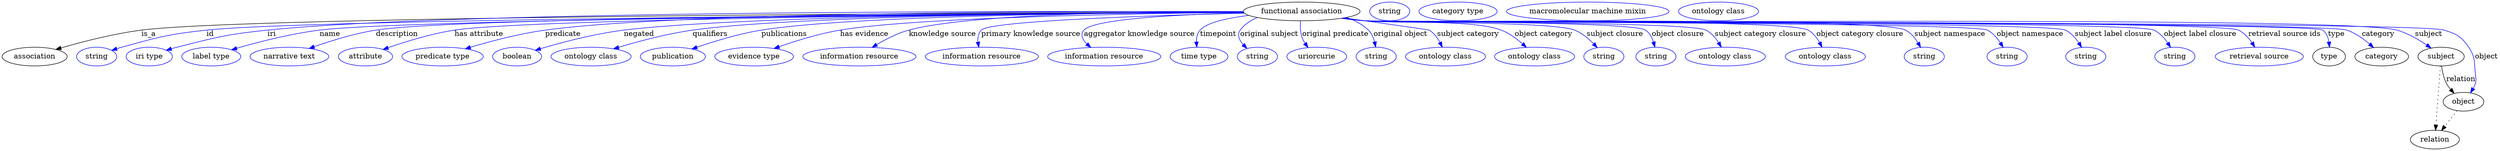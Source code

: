 digraph {
	graph [bb="0,0,4788.4,283"];
	node [label="\N"];
	"functional association"	[height=0.5,
		label="functional association",
		pos="2492.4,265",
		width=3.1053];
	association	[height=0.5,
		pos="62.394,178",
		width=1.7332];
	"functional association" -> association	[label=is_a,
		lp="281.39,221.5",
		pos="e,103.12,191.79 2380.6,263.71 1958.9,262.4 477.37,255.91 267.39,229 213.85,222.14 154.03,206.61 112.9,194.67"];
	id	[color=blue,
		height=0.5,
		label=string,
		pos="181.39,178",
		width=1.0652];
	"functional association" -> id	[color=blue,
		label=id,
		lp="398.39,221.5",
		pos="e,210.38,190 2381,263.35 1975.2,260.8 589.15,250.6 391.39,229 318.35,221.02 300.2,215.65 229.39,196 226.29,195.14 223.09,194.17 \
219.89,193.16",
		style=solid];
	iri	[color=blue,
		height=0.5,
		label="iri type",
		pos="282.39,178",
		width=1.2277];
	"functional association" -> iri	[color=blue,
		label=iri,
		lp="515.39,221.5",
		pos="e,315.29,190.23 2381.2,263.16 1990.3,260.04 693.38,248.34 507.39,229 429.97,220.95 410.81,215.26 335.39,196 332.02,195.14 328.54,\
194.18 325.05,193.17",
		style=solid];
	name	[color=blue,
		height=0.5,
		label="label type",
		pos="401.39,178",
		width=1.5707];
	"functional association" -> name	[color=blue,
		label=name,
		lp="627.39,221.5",
		pos="e,440.01,191.15 2380.9,263.31 2002.7,260.79 782.66,251.03 607.39,229 552.58,222.11 491.21,206.11 449.83,194.05",
		style=solid];
	description	[color=blue,
		height=0.5,
		label="narrative text",
		pos="551.39,178",
		width=2.0943];
	"functional association" -> description	[color=blue,
		label=description,
		lp="755.89,221.5",
		pos="e,588.8,193.65 2380.6,263.59 2016.6,262.01 878.85,255.01 715.39,229 675.03,222.58 630.79,208.66 598.44,197.14",
		style=solid];
	"has attribute"	[color=blue,
		height=0.5,
		label=attribute,
		pos="696.39,178",
		width=1.4443];
	"functional association" -> "has attribute"	[color=blue,
		label="has attribute",
		lp="913.39,221.5",
		pos="e,729.98,191.75 2380.9,263.31 2038.3,260.94 1014.7,251.99 866.39,229 822.26,222.16 773.51,207 739.58,195.15",
		style=solid];
	predicate	[color=blue,
		height=0.5,
		label="predicate type",
		pos="844.39,178",
		width=2.1665];
	"functional association" -> predicate	[color=blue,
		label=predicate,
		lp="1074.4,221.5",
		pos="e,887.81,193.09 2380.5,264.56 2086.8,265.52 1298.6,264.58 1040.4,229 991.17,222.22 936.47,207.65 897.4,195.99",
		style=solid];
	negated	[color=blue,
		height=0.5,
		label=boolean,
		pos="987.39,178",
		width=1.2999];
	"functional association" -> negated	[color=blue,
		label=negated,
		lp="1220.4,221.5",
		pos="e,1022.3,190.23 2380.5,263.73 2108.8,262.65 1419.9,257.11 1191.4,229 1135.6,222.13 1072.9,205.38 1032,193.16",
		style=solid];
	qualifiers	[color=blue,
		height=0.5,
		label="ontology class",
		pos="1128.4,178",
		width=2.1304];
	"functional association" -> qualifiers	[color=blue,
		label=qualifiers,
		lp="1356.9,221.5",
		pos="e,1171.6,193.02 2380.7,263.8 2129.4,262.84 1525.2,257.53 1323.4,229 1274.6,222.11 1220.5,207.65 1181.6,196.05",
		style=solid];
	publications	[color=blue,
		height=0.5,
		label=publication,
		pos="1285.4,178",
		width=1.7332];
	"functional association" -> publications	[color=blue,
		label=publications,
		lp="1499.4,221.5",
		pos="e,1321.9,192.66 2380.5,263.78 2150.2,262.75 1630.6,257.25 1455.4,229 1412.5,222.09 1365.3,207.61 1331.5,196.01",
		style=solid];
	"has evidence"	[color=blue,
		height=0.5,
		label="evidence type",
		pos="1441.4,178",
		width=2.0943];
	"functional association" -> "has evidence"	[color=blue,
		label="has evidence",
		lp="1652.9,221.5",
		pos="e,1479.4,193.55 2380.9,263.13 2177.1,260.95 1752,253.53 1606.4,229 1566,222.2 1521.6,208.38 1489.1,196.99",
		style=solid];
	"knowledge source"	[color=blue,
		height=0.5,
		label="information resource",
		pos="1643.4,178",
		width=3.015];
	"functional association" -> "knowledge source"	[color=blue,
		label="knowledge source",
		lp="1802.9,221.5",
		pos="e,1667.9,195.78 2380.5,264.75 2200.7,264.96 1856,260.97 1738.4,229 1716.6,223.09 1694.2,211.61 1676.7,201.13",
		style=solid];
	"primary knowledge source"	[color=blue,
		height=0.5,
		label="information resource",
		pos="1878.4,178",
		width=3.015];
	"functional association" -> "primary knowledge source"	[color=blue,
		label="primary knowledge source",
		lp="1972.4,221.5",
		pos="e,1872.6,196 2382.4,261.61 2210.1,257.32 1894.4,247.04 1877.4,229 1871.6,222.9 1870.4,214.27 1871,205.9",
		style=solid];
	"aggregator knowledge source"	[color=blue,
		height=0.5,
		label="information resource",
		pos="2113.4,178",
		width=3.015];
	"functional association" -> "aggregator knowledge source"	[color=blue,
		label="aggregator knowledge source",
		lp="2180.9,221.5",
		pos="e,2087.6,195.53 2381.8,262.33 2265,259.38 2094.9,251.28 2074.4,229 2066.7,220.62 2071.6,210.86 2080.1,202.2",
		style=solid];
	timepoint	[color=blue,
		height=0.5,
		label="time type",
		pos="2295.4,178",
		width=1.5346];
	"functional association" -> timepoint	[color=blue,
		label=timepoint,
		lp="2332.4,221.5",
		pos="e,2291.1,196.26 2391.1,257.32 2350.5,252.38 2310.3,243.82 2297.4,229 2292,222.83 2290.3,214.43 2290.3,206.27",
		style=solid];
	"original subject"	[color=blue,
		height=0.5,
		label=string,
		pos="2407.4,178",
		width=1.0652];
	"functional association" -> "original subject"	[color=blue,
		label="original subject",
		lp="2430.4,221.5",
		pos="e,2387.4,193.75 2407.2,253.21 2394.4,247.87 2382.7,240.13 2374.4,229 2367.7,220.01 2372.5,209.73 2380.3,200.83",
		style=solid];
	"original predicate"	[color=blue,
		height=0.5,
		label=uriorcurie,
		pos="2521.4,178",
		width=1.5887];
	"functional association" -> "original predicate"	[color=blue,
		label="original predicate",
		lp="2556.9,221.5",
		pos="e,2504.6,195.4 2490.1,246.84 2489.4,236.95 2489.6,224.45 2493.4,214 2494.7,210.42 2496.5,206.94 2498.6,203.64",
		style=solid];
	"original object"	[color=blue,
		height=0.5,
		label=string,
		pos="2635.4,178",
		width=1.0652];
	"functional association" -> "original object"	[color=blue,
		label="original object",
		lp="2681.9,221.5",
		pos="e,2634.3,196.46 2578.3,253.37 2593.8,248.09 2608.8,240.34 2620.4,229 2626.5,223.04 2630.2,214.69 2632.3,206.52",
		style=solid];
	"subject category"	[color=blue,
		height=0.5,
		label="ontology class",
		pos="2768.4,178",
		width=2.1304];
	"functional association" -> "subject category"	[color=blue,
		label="subject category",
		lp="2811.9,221.5",
		pos="e,2762.2,196.16 2573.6,252.6 2644.6,242.61 2736.5,229.58 2737.4,229 2746.2,223.28 2752.9,214.13 2757.8,205.22",
		style=solid];
	"object category"	[color=blue,
		height=0.5,
		label="ontology class",
		pos="2939.4,178",
		width=2.1304];
	"functional association" -> "object category"	[color=blue,
		label="object category",
		lp="2956.9,221.5",
		pos="e,2923.7,195.65 2571.1,252.12 2585.1,250.23 2599.7,248.43 2613.4,247 2671.4,240.94 2820.9,249.88 2875.4,229 2890.4,223.24 2904.8,\
212.66 2916.1,202.71",
		style=solid];
	"subject closure"	[color=blue,
		height=0.5,
		label=string,
		pos="3072.4,178",
		width=1.0652];
	"functional association" -> "subject closure"	[color=blue,
		label="subject closure",
		lp="3093.9,221.5",
		pos="e,3059.6,195.27 2570.1,251.98 2584.4,250.07 2599.3,248.3 2613.4,247 2658,242.88 2974.9,245.91 3016.4,229 3030.2,223.36 3042.9,212.73 \
3052.7,202.72",
		style=solid];
	"object closure"	[color=blue,
		height=0.5,
		label=string,
		pos="3172.4,178",
		width=1.0652];
	"functional association" -> "object closure"	[color=blue,
		label="object closure",
		lp="3214.4,221.5",
		pos="e,3170.3,196.35 2569.4,251.93 2584,250 2599.1,248.24 2613.4,247 2643.2,244.41 3127.9,246.21 3152.4,229 3160.1,223.62 3164.8,214.78 \
3167.7,206.02",
		style=solid];
	"subject category closure"	[color=blue,
		height=0.5,
		label="ontology class",
		pos="3305.4,178",
		width=2.1304];
	"functional association" -> "subject category closure"	[color=blue,
		label="subject category closure",
		lp="3372.9,221.5",
		pos="e,3297.7,196.19 2569.4,251.87 2584,249.94 2599.1,248.19 2613.4,247 2649.7,243.96 3236.1,245.83 3268.4,229 3278.6,223.7 3286.6,214.21 \
3292.6,204.91",
		style=solid];
	"object category closure"	[color=blue,
		height=0.5,
		label="ontology class",
		pos="3497.4,178",
		width=2.1304];
	"functional association" -> "object category closure"	[color=blue,
		label="object category closure",
		lp="3563.9,221.5",
		pos="e,3491.1,196.16 2569.1,251.83 2583.7,249.9 2599,248.16 2613.4,247 2660.5,243.2 3423,251.85 3464.4,229 3474,223.72 3481.2,214.36 \
3486.5,205.16",
		style=solid];
	"subject namespace"	[color=blue,
		height=0.5,
		label=string,
		pos="3687.4,178",
		width=1.0652];
	"functional association" -> "subject namespace"	[color=blue,
		label="subject namespace",
		lp="3736.4,221.5",
		pos="e,3680.3,195.73 2568.7,251.83 2583.5,249.89 2598.9,248.14 2613.4,247 2670.9,242.48 3600.3,255.74 3651.4,229 3661.6,223.66 3669.6,\
213.98 3675.4,204.54",
		style=solid];
	"object namespace"	[color=blue,
		height=0.5,
		label=string,
		pos="3846.4,178",
		width=1.0652];
	"functional association" -> "object namespace"	[color=blue,
		label="object namespace",
		lp="3890.4,221.5",
		pos="e,3838.7,195.76 2568.7,251.81 2583.5,249.86 2598.9,248.12 2613.4,247 2646.5,244.44 3778.8,243.98 3808.4,229 3818.9,223.71 3827.2,\
214.03 3833.4,204.59",
		style=solid];
	"subject label closure"	[color=blue,
		height=0.5,
		label=string,
		pos="3997.4,178",
		width=1.0652];
	"functional association" -> "subject label closure"	[color=blue,
		label="subject label closure",
		lp="4050.4,221.5",
		pos="e,3989.4,195.78 2568.7,251.79 2583.5,249.84 2598.9,248.11 2613.4,247 2650.6,244.15 3924.9,245.62 3958.4,229 3969.1,223.68 3977.8,\
213.86 3984.2,204.32",
		style=solid];
	"object label closure"	[color=blue,
		height=0.5,
		label=string,
		pos="4168.4,178",
		width=1.0652];
	"functional association" -> "object label closure"	[color=blue,
		label="object label closure",
		lp="4216.9,221.5",
		pos="e,4160.1,195.8 2568.7,251.77 2583.5,249.83 2598.9,248.1 2613.4,247 2655.4,243.82 4090.6,247.46 4128.4,229 4139.3,223.7 4148.1,213.88 \
4154.7,204.34",
		style=solid];
	"retrieval source ids"	[color=blue,
		height=0.5,
		label="retrieval source",
		pos="4330.4,178",
		width=2.347];
	"functional association" -> "retrieval source ids"	[color=blue,
		label="retrieval source ids",
		lp="4378.9,221.5",
		pos="e,4321.8,196.3 2568.4,251.8 2583.3,249.84 2598.8,248.1 2613.4,247 2659.8,243.5 4248.5,249.41 4290.4,229 4301.1,223.78 4309.9,214.17 \
4316.4,204.75",
		style=solid];
	type	[height=0.5,
		pos="4464.4,178",
		width=0.86659];
	"functional association" -> type	[color=blue,
		label=type,
		lp="4478.4,221.5",
		pos="e,4465.2,196.18 2568.4,251.79 2583.3,249.83 2598.8,248.09 2613.4,247 2638.9,245.09 4432.4,244.91 4452.4,229 4459.2,223.54 4462.6,\
214.93 4464.1,206.37",
		style=solid];
	category	[height=0.5,
		pos="4565.4,178",
		width=1.4263];
	"functional association" -> category	[color=blue,
		label=category,
		lp="4558.9,221.5",
		pos="e,4549.8,195.26 2568.4,251.78 2583.3,249.83 2598.8,248.09 2613.4,247 2665.6,243.1 4448.8,245.74 4498.4,229 4514.6,223.53 4530.1,\
212.51 4542.1,202.2",
		style=solid];
	subject	[height=0.5,
		pos="4679.4,178",
		width=1.2277];
	"functional association" -> subject	[color=blue,
		label=subject,
		lp="4655.4,221.5",
		pos="e,4660.1,194.33 2568.4,251.78 2583.3,249.82 2598.8,248.09 2613.4,247 2723.2,238.83 4488.3,258.4 4594.4,229 4615.1,223.25 4636,211.09 \
4651.9,200.2",
		style=solid];
	object	[height=0.5,
		pos="4722.4,91",
		width=1.0832];
	"functional association" -> object	[color=blue,
		label=object,
		lp="4766.4,178",
		pos="e,4735.8,108.09 2568.4,251.77 2583.3,249.82 2598.8,248.08 2613.4,247 2670.8,242.74 4630.6,246.58 4685.4,229 4709.7,221.2 4718,217.1 \
4732.4,196 4746.3,175.59 4742.5,166.51 4745.4,142 4746.2,135.38 4747.3,133.39 4745.4,127 4744.4,123.55 4742.9,120.13 4741.1,116.85",
		style=solid];
	association_type	[color=blue,
		height=0.5,
		label=string,
		pos="2660.4,265",
		width=1.0652];
	association_category	[color=blue,
		height=0.5,
		label="category type",
		pos="2791.4,265",
		width=2.0762];
	subject -> object	[label=relation,
		lp="4717.4,134.5",
		pos="e,4704.5,107.23 4680.5,159.55 4681.7,149.57 4684.2,137.07 4689.4,127 4691.6,122.68 4694.5,118.52 4697.7,114.66"];
	relation	[height=0.5,
		pos="4667.4,18",
		width=1.2999];
	subject -> relation	[pos="e,4668.7,36.188 4678.1,159.79 4676,132.48 4672,78.994 4669.5,46.38",
		style=dotted];
	"functional association_subject"	[color=blue,
		height=0.5,
		label="macromolecular machine mixin",
		pos="3040.4,265",
		width=4.3329];
	object -> relation	[pos="e,4680.2,35.54 4709.9,73.889 4703,64.939 4694.2,53.617 4686.4,43.584",
		style=dotted];
	"functional association_object"	[color=blue,
		height=0.5,
		label="ontology class",
		pos="3291.4,265",
		width=2.1304];
}
